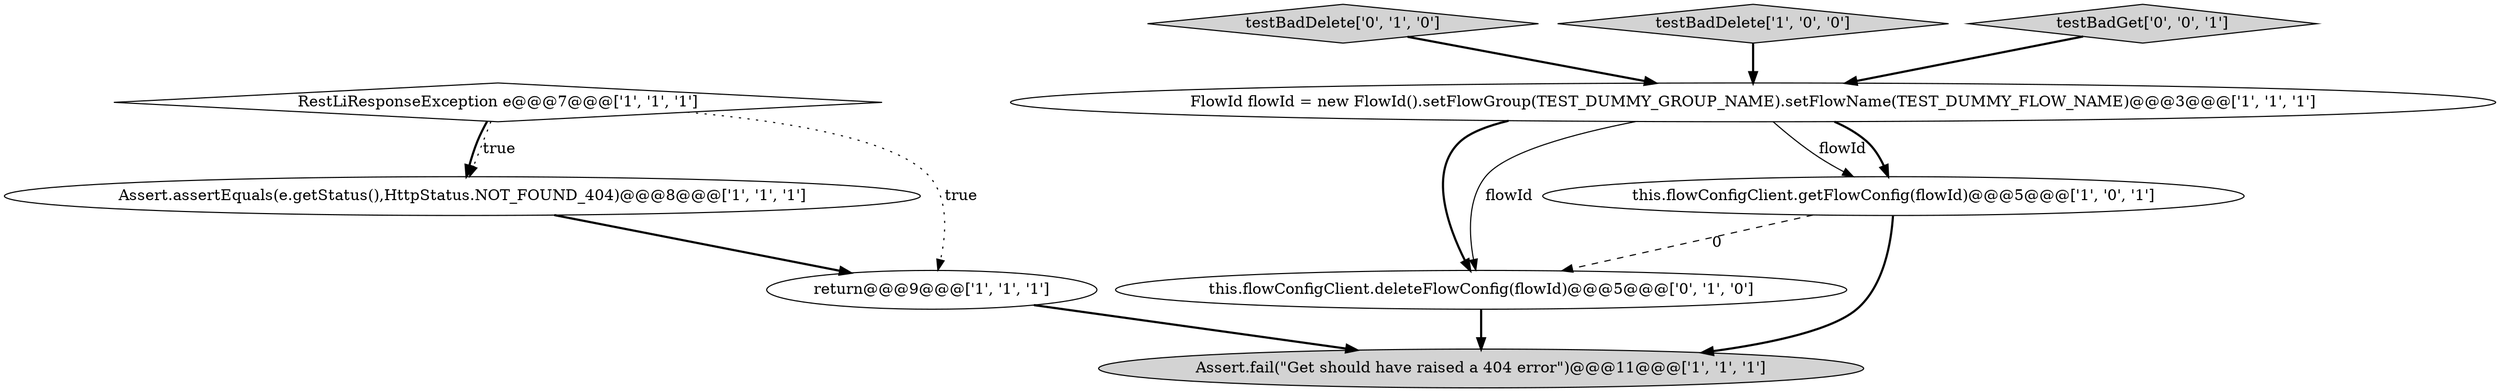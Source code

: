 digraph {
7 [style = filled, label = "this.flowConfigClient.deleteFlowConfig(flowId)@@@5@@@['0', '1', '0']", fillcolor = white, shape = ellipse image = "AAA1AAABBB2BBB"];
3 [style = filled, label = "FlowId flowId = new FlowId().setFlowGroup(TEST_DUMMY_GROUP_NAME).setFlowName(TEST_DUMMY_FLOW_NAME)@@@3@@@['1', '1', '1']", fillcolor = white, shape = ellipse image = "AAA0AAABBB1BBB"];
8 [style = filled, label = "testBadDelete['0', '1', '0']", fillcolor = lightgray, shape = diamond image = "AAA0AAABBB2BBB"];
6 [style = filled, label = "testBadDelete['1', '0', '0']", fillcolor = lightgray, shape = diamond image = "AAA0AAABBB1BBB"];
9 [style = filled, label = "testBadGet['0', '0', '1']", fillcolor = lightgray, shape = diamond image = "AAA0AAABBB3BBB"];
4 [style = filled, label = "Assert.fail(\"Get should have raised a 404 error\")@@@11@@@['1', '1', '1']", fillcolor = lightgray, shape = ellipse image = "AAA0AAABBB1BBB"];
2 [style = filled, label = "RestLiResponseException e@@@7@@@['1', '1', '1']", fillcolor = white, shape = diamond image = "AAA0AAABBB1BBB"];
0 [style = filled, label = "Assert.assertEquals(e.getStatus(),HttpStatus.NOT_FOUND_404)@@@8@@@['1', '1', '1']", fillcolor = white, shape = ellipse image = "AAA0AAABBB1BBB"];
1 [style = filled, label = "return@@@9@@@['1', '1', '1']", fillcolor = white, shape = ellipse image = "AAA0AAABBB1BBB"];
5 [style = filled, label = "this.flowConfigClient.getFlowConfig(flowId)@@@5@@@['1', '0', '1']", fillcolor = white, shape = ellipse image = "AAA0AAABBB1BBB"];
0->1 [style = bold, label=""];
2->1 [style = dotted, label="true"];
9->3 [style = bold, label=""];
5->7 [style = dashed, label="0"];
2->0 [style = bold, label=""];
3->5 [style = solid, label="flowId"];
2->0 [style = dotted, label="true"];
7->4 [style = bold, label=""];
3->7 [style = bold, label=""];
6->3 [style = bold, label=""];
3->5 [style = bold, label=""];
5->4 [style = bold, label=""];
8->3 [style = bold, label=""];
1->4 [style = bold, label=""];
3->7 [style = solid, label="flowId"];
}
